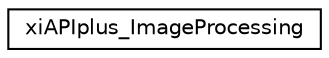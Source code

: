 digraph "Graphical Class Hierarchy"
{
  edge [fontname="Helvetica",fontsize="10",labelfontname="Helvetica",labelfontsize="10"];
  node [fontname="Helvetica",fontsize="10",shape=record];
  rankdir="LR";
  Node0 [label="xiAPIplus_ImageProcessing",height=0.2,width=0.4,color="black", fillcolor="white", style="filled",URL="$classxi_a_p_iplus___image_processing.html"];
}
